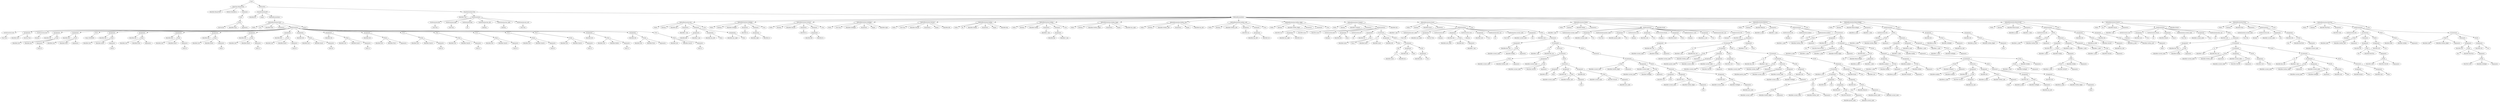 digraph {
n0 [label="Goal:"];
n1 [label="MainClass:BinaryTree"];
n2 [label="Identifier:BinaryTree"];
n1 -> n2
n3 [label="Method Identifier:a"];
n1 -> n3
n4 [label="Statement:"];
n5 [label="Print:"];
n6 [label="FCall:"];
n7 [label="NewVar:BT"];
n6 -> n7
n8 [label="Identifier:Start"];
n6 -> n8
n9 [label="Arguments:"];
n6 -> n9
n5 -> n6
n4 -> n5
n1 -> n4
n0 -> n1
n10 [label="LRClassDec:"];
n11 [label="ClassDeclaration:BT"];
n12 [label="Identifier:BT"];
n11 -> n12
n13 [label="Empty:"];
n11 -> n13
n14 [label="MethodDeclarations:"];
n15 [label="MethodDeclaration:Start"];
n16 [label="Public:"];
n15 -> n16
n17 [label="Int:"];
n15 -> n17
n18 [label="Identifier:Start"];
n15 -> n18
n19 [label="Parameters:"];
n15 -> n19
n20 [label="VarDeclarations:"];
n21 [label="VarDeclaration:root"];
n22 [label="Tree:Tree"];
n21 -> n22
n20 -> n21
n23 [label="Assignment:"];
n24 [label="Identifier:root"];
n23 -> n24
n25 [label="NewVar:Tree"];
n23 -> n25
n20 -> n23
n26 [label="VarDeclaration:ntb"];
n27 [label="Boolean:"];
n26 -> n27
n20 -> n26
n28 [label="Assignment:"];
n29 [label="Identifier:ntb"];
n28 -> n29
n30 [label="FCall:"];
n31 [label="Identifier:root"];
n30 -> n31
n32 [label="Identifier:Init"];
n30 -> n32
n33 [label="Arguments:"];
n34 [label="Num:16"];
n33 -> n34
n30 -> n33
n28 -> n30
n20 -> n28
n35 [label="Assignment:"];
n36 [label="Identifier:ntb"];
n35 -> n36
n37 [label="FCall:"];
n38 [label="Identifier:root"];
n37 -> n38
n39 [label="Identifier:Print"];
n37 -> n39
n40 [label="Arguments:"];
n37 -> n40
n35 -> n37
n20 -> n35
n41 [label="Print:"];
n42 [label="Num:100000000"];
n41 -> n42
n20 -> n41
n43 [label="Assignment:"];
n44 [label="Identifier:ntb"];
n43 -> n44
n45 [label="FCall:"];
n46 [label="Identifier:root"];
n45 -> n46
n47 [label="Identifier:Insert"];
n45 -> n47
n48 [label="Arguments:"];
n49 [label="Num:8"];
n48 -> n49
n45 -> n48
n43 -> n45
n20 -> n43
n50 [label="Assignment:"];
n51 [label="Identifier:ntb"];
n50 -> n51
n52 [label="FCall:"];
n53 [label="Identifier:root"];
n52 -> n53
n54 [label="Identifier:Print"];
n52 -> n54
n55 [label="Arguments:"];
n52 -> n55
n50 -> n52
n20 -> n50
n56 [label="Assignment:"];
n57 [label="Identifier:ntb"];
n56 -> n57
n58 [label="FCall:"];
n59 [label="Identifier:root"];
n58 -> n59
n60 [label="Identifier:Insert"];
n58 -> n60
n61 [label="Arguments:"];
n62 [label="Num:24"];
n61 -> n62
n58 -> n61
n56 -> n58
n20 -> n56
n63 [label="Assignment:"];
n64 [label="Identifier:ntb"];
n63 -> n64
n65 [label="FCall:"];
n66 [label="Identifier:root"];
n65 -> n66
n67 [label="Identifier:Insert"];
n65 -> n67
n68 [label="Arguments:"];
n69 [label="Num:4"];
n68 -> n69
n65 -> n68
n63 -> n65
n20 -> n63
n70 [label="Assignment:"];
n71 [label="Identifier:ntb"];
n70 -> n71
n72 [label="FCall:"];
n73 [label="Identifier:root"];
n72 -> n73
n74 [label="Identifier:Insert"];
n72 -> n74
n75 [label="Arguments:"];
n76 [label="Num:12"];
n75 -> n76
n72 -> n75
n70 -> n72
n20 -> n70
n77 [label="Assignment:"];
n78 [label="Identifier:ntb"];
n77 -> n78
n79 [label="FCall:"];
n80 [label="Identifier:root"];
n79 -> n80
n81 [label="Identifier:Insert"];
n79 -> n81
n82 [label="Arguments:"];
n83 [label="Num:20"];
n82 -> n83
n79 -> n82
n77 -> n79
n20 -> n77
n84 [label="Assignment:"];
n85 [label="Identifier:ntb"];
n84 -> n85
n86 [label="FCall:"];
n87 [label="Identifier:root"];
n86 -> n87
n88 [label="Identifier:Insert"];
n86 -> n88
n89 [label="Arguments:"];
n90 [label="Num:28"];
n89 -> n90
n86 -> n89
n84 -> n86
n20 -> n84
n91 [label="Assignment:"];
n92 [label="Identifier:ntb"];
n91 -> n92
n93 [label="FCall:"];
n94 [label="Identifier:root"];
n93 -> n94
n95 [label="Identifier:Insert"];
n93 -> n95
n96 [label="Arguments:"];
n97 [label="Num:14"];
n96 -> n97
n93 -> n96
n91 -> n93
n20 -> n91
n98 [label="Assignment:"];
n99 [label="Identifier:ntb"];
n98 -> n99
n100 [label="FCall:"];
n101 [label="Identifier:root"];
n100 -> n101
n102 [label="Identifier:Print"];
n100 -> n102
n103 [label="Arguments:"];
n100 -> n103
n98 -> n100
n20 -> n98
n104 [label="Print:"];
n105 [label="FCall:"];
n106 [label="Identifier:root"];
n105 -> n106
n107 [label="Identifier:Search"];
n105 -> n107
n108 [label="Arguments:"];
n109 [label="Num:24"];
n108 -> n109
n105 -> n108
n104 -> n105
n20 -> n104
n110 [label="Print:"];
n111 [label="FCall:"];
n112 [label="Identifier:root"];
n111 -> n112
n113 [label="Identifier:Search"];
n111 -> n113
n114 [label="Arguments:"];
n115 [label="Num:12"];
n114 -> n115
n111 -> n114
n110 -> n111
n20 -> n110
n116 [label="Print:"];
n117 [label="FCall:"];
n118 [label="Identifier:root"];
n117 -> n118
n119 [label="Identifier:Search"];
n117 -> n119
n120 [label="Arguments:"];
n121 [label="Num:16"];
n120 -> n121
n117 -> n120
n116 -> n117
n20 -> n116
n122 [label="Print:"];
n123 [label="FCall:"];
n124 [label="Identifier:root"];
n123 -> n124
n125 [label="Identifier:Search"];
n123 -> n125
n126 [label="Arguments:"];
n127 [label="Num:50"];
n126 -> n127
n123 -> n126
n122 -> n123
n20 -> n122
n128 [label="Print:"];
n129 [label="FCall:"];
n130 [label="Identifier:root"];
n129 -> n130
n131 [label="Identifier:Search"];
n129 -> n131
n132 [label="Arguments:"];
n133 [label="Num:12"];
n132 -> n133
n129 -> n132
n128 -> n129
n20 -> n128
n134 [label="Assignment:"];
n135 [label="Identifier:ntb"];
n134 -> n135
n136 [label="FCall:"];
n137 [label="Identifier:root"];
n136 -> n137
n138 [label="Identifier:Delete"];
n136 -> n138
n139 [label="Arguments:"];
n140 [label="Num:12"];
n139 -> n140
n136 -> n139
n134 -> n136
n20 -> n134
n141 [label="Assignment:"];
n142 [label="Identifier:ntb"];
n141 -> n142
n143 [label="FCall:"];
n144 [label="Identifier:root"];
n143 -> n144
n145 [label="Identifier:Print"];
n143 -> n145
n146 [label="Arguments:"];
n143 -> n146
n141 -> n143
n20 -> n141
n147 [label="Print:"];
n148 [label="FCall:"];
n149 [label="Identifier:root"];
n148 -> n149
n150 [label="Identifier:Search"];
n148 -> n150
n151 [label="Arguments:"];
n152 [label="Num:12"];
n151 -> n152
n148 -> n151
n147 -> n148
n20 -> n147
n15 -> n20
n153 [label="Num:0"];
n15 -> n153
n14 -> n15
n11 -> n14
n10 -> n11
n154 [label="ClassDeclaration:Tree"];
n155 [label="Identifier:Tree"];
n154 -> n155
n156 [label="VarDeclarations:"];
n157 [label="VarDeclaration:left"];
n158 [label="Tree:Tree"];
n157 -> n158
n156 -> n157
n159 [label="VarDeclaration:right"];
n160 [label="Tree:Tree"];
n159 -> n160
n156 -> n159
n161 [label="VarDeclaration:key"];
n162 [label="Int:"];
n161 -> n162
n156 -> n161
n163 [label="VarDeclaration:has_left"];
n164 [label="Boolean:"];
n163 -> n164
n156 -> n163
n165 [label="VarDeclaration:has_right"];
n166 [label="Boolean:"];
n165 -> n166
n156 -> n165
n167 [label="VarDeclaration:my_null"];
n168 [label="Tree:Tree"];
n167 -> n168
n156 -> n167
n154 -> n156
n169 [label="MethodDeclarations:"];
n170 [label="MethodDeclaration:Init"];
n171 [label="Public:"];
n170 -> n171
n172 [label="Boolean:"];
n170 -> n172
n173 [label="Identifier:Init"];
n170 -> n173
n174 [label="Parameters:"];
n175 [label="Identifier:v_key"];
n174 -> n175
n170 -> n174
n176 [label="Statement:"];
n177 [label="Assignment:"];
n178 [label="Identifier:key"];
n177 -> n178
n179 [label="Identifier:v_key"];
n177 -> n179
n176 -> n177
n180 [label="Assignment:"];
n181 [label="Identifier:has_left"];
n180 -> n181
n182 [label="False:"];
n180 -> n182
n176 -> n180
n183 [label="Assignment:"];
n184 [label="Identifier:has_right"];
n183 -> n184
n185 [label="False:"];
n183 -> n185
n176 -> n183
n170 -> n176
n186 [label="True:"];
n170 -> n186
n169 -> n170
n187 [label="MethodDeclaration:SetRight"];
n188 [label="Public:"];
n187 -> n188
n189 [label="Boolean:"];
n187 -> n189
n190 [label="Identifier:SetRight"];
n187 -> n190
n191 [label="Parameters:"];
n192 [label="Identifier:rn"];
n191 -> n192
n187 -> n191
n193 [label="Statement:"];
n194 [label="Assignment:"];
n195 [label="Identifier:right"];
n194 -> n195
n196 [label="Identifier:rn"];
n194 -> n196
n193 -> n194
n187 -> n193
n197 [label="True:"];
n187 -> n197
n169 -> n187
n198 [label="MethodDeclaration:SetLeft"];
n199 [label="Public:"];
n198 -> n199
n200 [label="Boolean:"];
n198 -> n200
n201 [label="Identifier:SetLeft"];
n198 -> n201
n202 [label="Parameters:"];
n203 [label="Identifier:ln"];
n202 -> n203
n198 -> n202
n204 [label="Statement:"];
n205 [label="Assignment:"];
n206 [label="Identifier:left"];
n205 -> n206
n207 [label="Identifier:ln"];
n205 -> n207
n204 -> n205
n198 -> n204
n208 [label="True:"];
n198 -> n208
n169 -> n198
n209 [label="MethodDeclaration:GetRight"];
n210 [label="Public:"];
n209 -> n210
n211 [label="Tree:Tree"];
n209 -> n211
n212 [label="Identifier:GetRight"];
n209 -> n212
n213 [label="Parameters:"];
n209 -> n213
n214 [label="Empty:"];
n209 -> n214
n215 [label="Identifier:right"];
n209 -> n215
n169 -> n209
n216 [label="MethodDeclaration:GetLeft"];
n217 [label="Public:"];
n216 -> n217
n218 [label="Tree:Tree"];
n216 -> n218
n219 [label="Identifier:GetLeft"];
n216 -> n219
n220 [label="Parameters:"];
n216 -> n220
n221 [label="Empty:"];
n216 -> n221
n222 [label="Identifier:left"];
n216 -> n222
n169 -> n216
n223 [label="MethodDeclaration:GetKey"];
n224 [label="Public:"];
n223 -> n224
n225 [label="Int:"];
n223 -> n225
n226 [label="Identifier:GetKey"];
n223 -> n226
n227 [label="Parameters:"];
n223 -> n227
n228 [label="Empty:"];
n223 -> n228
n229 [label="Identifier:key"];
n223 -> n229
n169 -> n223
n230 [label="MethodDeclaration:SetKey"];
n231 [label="Public:"];
n230 -> n231
n232 [label="Boolean:"];
n230 -> n232
n233 [label="Identifier:SetKey"];
n230 -> n233
n234 [label="Parameters:"];
n235 [label="Identifier:v_key"];
n234 -> n235
n230 -> n234
n236 [label="Statement:"];
n237 [label="Assignment:"];
n238 [label="Identifier:key"];
n237 -> n238
n239 [label="Identifier:v_key"];
n237 -> n239
n236 -> n237
n230 -> n236
n240 [label="True:"];
n230 -> n240
n169 -> n230
n241 [label="MethodDeclaration:GetHas_Right"];
n242 [label="Public:"];
n241 -> n242
n243 [label="Boolean:"];
n241 -> n243
n244 [label="Identifier:GetHas_Right"];
n241 -> n244
n245 [label="Parameters:"];
n241 -> n245
n246 [label="Empty:"];
n241 -> n246
n247 [label="Identifier:has_right"];
n241 -> n247
n169 -> n241
n248 [label="MethodDeclaration:GetHas_Left"];
n249 [label="Public:"];
n248 -> n249
n250 [label="Boolean:"];
n248 -> n250
n251 [label="Identifier:GetHas_Left"];
n248 -> n251
n252 [label="Parameters:"];
n248 -> n252
n253 [label="Empty:"];
n248 -> n253
n254 [label="Identifier:has_left"];
n248 -> n254
n169 -> n248
n255 [label="MethodDeclaration:SetHas_Left"];
n256 [label="Public:"];
n255 -> n256
n257 [label="Boolean:"];
n255 -> n257
n258 [label="Identifier:SetHas_Left"];
n255 -> n258
n259 [label="Parameters:"];
n260 [label="Identifier:val"];
n259 -> n260
n255 -> n259
n261 [label="Statement:"];
n262 [label="Assignment:"];
n263 [label="Identifier:has_left"];
n262 -> n263
n264 [label="Identifier:val"];
n262 -> n264
n261 -> n262
n255 -> n261
n265 [label="True:"];
n255 -> n265
n169 -> n255
n266 [label="MethodDeclaration:SetHas_Right"];
n267 [label="Public:"];
n266 -> n267
n268 [label="Boolean:"];
n266 -> n268
n269 [label="Identifier:SetHas_Right"];
n266 -> n269
n270 [label="Parameters:"];
n271 [label="Identifier:val"];
n270 -> n271
n266 -> n270
n272 [label="Statement:"];
n273 [label="Assignment:"];
n274 [label="Identifier:has_right"];
n273 -> n274
n275 [label="Identifier:val"];
n273 -> n275
n272 -> n273
n266 -> n272
n276 [label="True:"];
n266 -> n276
n169 -> n266
n277 [label="MethodDeclaration:Compare"];
n278 [label="Public:"];
n277 -> n278
n279 [label="Boolean:"];
n277 -> n279
n280 [label="Identifier:Compare"];
n277 -> n280
n281 [label="Parameters:"];
n282 [label="Identifier:num1"];
n281 -> n282
n283 [label="Identifer:num2"];
n281 -> n283
n277 -> n281
n284 [label="VarDeclarations:"];
n285 [label="VarDeclaration:ntb"];
n286 [label="Boolean:"];
n285 -> n286
n284 -> n285
n287 [label="Assignment:"];
n288 [label="Identifier:ntb"];
n287 -> n288
n289 [label="False:"];
n287 -> n289
n284 -> n287
n290 [label="VarDeclaration:nti"];
n291 [label="Int:"];
n290 -> n291
n284 -> n290
n292 [label="Assignment:"];
n293 [label="Identifier:nti"];
n292 -> n293
n294 [label="Plus:"];
n295 [label="Identifier:num2"];
n294 -> n295
n296 [label="Num:1"];
n294 -> n296
n292 -> n294
n284 -> n292
n297 [label="If statement:"];
n298 [label="Lt:"];
n299 [label="Identifier:num1"];
n298 -> n299
n300 [label="Identifier:num2"];
n298 -> n300
n297 -> n298
n301 [label="Assignment:"];
n302 [label="Identifier:ntb"];
n301 -> n302
n303 [label="False:"];
n301 -> n303
n297 -> n301
n304 [label="ELSE:"];
n305 [label="If statement:"];
n306 [label="Not:"];
n307 [label="Lt:"];
n308 [label="Identifier:num1"];
n307 -> n308
n309 [label="Identifier:nti"];
n307 -> n309
n306 -> n307
n305 -> n306
n310 [label="Assignment:"];
n311 [label="Identifier:ntb"];
n310 -> n311
n312 [label="False:"];
n310 -> n312
n305 -> n310
n313 [label="ELSE:"];
n314 [label="Assignment:"];
n315 [label="Identifier:ntb"];
n314 -> n315
n316 [label="True:"];
n314 -> n316
n313 -> n314
n305 -> n313
n304 -> n305
n297 -> n304
n284 -> n297
n277 -> n284
n317 [label="Identifier:ntb"];
n277 -> n317
n169 -> n277
n318 [label="MethodDeclaration:Insert"];
n319 [label="Public:"];
n318 -> n319
n320 [label="Boolean:"];
n318 -> n320
n321 [label="Identifier:Insert"];
n318 -> n321
n322 [label="Parameters:"];
n323 [label="Identifier:v_key"];
n322 -> n323
n318 -> n322
n324 [label="VarDeclarations:"];
n325 [label="VarDeclaration:new_node"];
n326 [label="Tree:Tree"];
n325 -> n326
n324 -> n325
n327 [label="Assignment:"];
n328 [label="Identifier:new_node"];
n327 -> n328
n329 [label="NewVar:Tree"];
n327 -> n329
n324 -> n327
n330 [label="VarDeclaration:ntb"];
n331 [label="Boolean:"];
n330 -> n331
n324 -> n330
n332 [label="Assignment:"];
n333 [label="Identifier:ntb"];
n332 -> n333
n334 [label="FCall:"];
n335 [label="Identifier:new_node"];
n334 -> n335
n336 [label="Identifier:Init"];
n334 -> n336
n337 [label="Arguments:"];
n338 [label="Identifier:v_key"];
n337 -> n338
n334 -> n337
n332 -> n334
n324 -> n332
n339 [label="VarDeclaration:cont"];
n340 [label="Boolean:"];
n339 -> n340
n324 -> n339
n341 [label="Assignment:"];
n342 [label="Identifier:cont"];
n341 -> n342
n343 [label="True:"];
n341 -> n343
n324 -> n341
n344 [label="VarDeclaration:key_aux"];
n345 [label="Int:"];
n344 -> n345
n324 -> n344
n346 [label="VarDeclaration:current_node"];
n347 [label="Tree:Tree"];
n346 -> n347
n324 -> n346
n348 [label="Assignment:"];
n349 [label="Identifier:current_node"];
n348 -> n349
n350 [label="this:"];
n348 -> n350
n324 -> n348
n351 [label="While:"];
n352 [label="Identifier:cont"];
n351 -> n352
n353 [label="Statement:"];
n354 [label="Assignment:"];
n355 [label="Identifier:key_aux"];
n354 -> n355
n356 [label="FCall:"];
n357 [label="Identifier:current_node"];
n356 -> n357
n358 [label="Identifier:GetKey"];
n356 -> n358
n359 [label="Arguments:"];
n356 -> n359
n354 -> n356
n353 -> n354
n360 [label="If statement:"];
n361 [label="Lt:"];
n362 [label="Identifier:v_key"];
n361 -> n362
n363 [label="Identifier:key_aux"];
n361 -> n363
n360 -> n361
n364 [label="Statement:"];
n365 [label="If statement:"];
n366 [label="FCall:"];
n367 [label="Identifier:current_node"];
n366 -> n367
n368 [label="Identifier:GetHas_Left"];
n366 -> n368
n369 [label="Arguments:"];
n366 -> n369
n365 -> n366
n370 [label="Assignment:"];
n371 [label="Identifier:current_node"];
n370 -> n371
n372 [label="FCall:"];
n373 [label="Identifier:current_node"];
n372 -> n373
n374 [label="Identifier:GetLeft"];
n372 -> n374
n375 [label="Arguments:"];
n372 -> n375
n370 -> n372
n365 -> n370
n376 [label="ELSE:"];
n377 [label="Statement:"];
n378 [label="Assignment:"];
n379 [label="Identifier:cont"];
n378 -> n379
n380 [label="False:"];
n378 -> n380
n377 -> n378
n381 [label="Assignment:"];
n382 [label="Identifier:ntb"];
n381 -> n382
n383 [label="FCall:"];
n384 [label="Identifier:current_node"];
n383 -> n384
n385 [label="Identifier:SetHas_Left"];
n383 -> n385
n386 [label="Arguments:"];
n387 [label="True:"];
n386 -> n387
n383 -> n386
n381 -> n383
n377 -> n381
n388 [label="Assignment:"];
n389 [label="Identifier:ntb"];
n388 -> n389
n390 [label="FCall:"];
n391 [label="Identifier:current_node"];
n390 -> n391
n392 [label="Identifier:SetLeft"];
n390 -> n392
n393 [label="Arguments:"];
n394 [label="Identifier:new_node"];
n393 -> n394
n390 -> n393
n388 -> n390
n377 -> n388
n376 -> n377
n365 -> n376
n364 -> n365
n360 -> n364
n395 [label="ELSE:"];
n396 [label="Statement:"];
n397 [label="If statement:"];
n398 [label="FCall:"];
n399 [label="Identifier:current_node"];
n398 -> n399
n400 [label="Identifier:GetHas_Right"];
n398 -> n400
n401 [label="Arguments:"];
n398 -> n401
n397 -> n398
n402 [label="Assignment:"];
n403 [label="Identifier:current_node"];
n402 -> n403
n404 [label="FCall:"];
n405 [label="Identifier:current_node"];
n404 -> n405
n406 [label="Identifier:GetRight"];
n404 -> n406
n407 [label="Arguments:"];
n404 -> n407
n402 -> n404
n397 -> n402
n408 [label="ELSE:"];
n409 [label="Statement:"];
n410 [label="Assignment:"];
n411 [label="Identifier:cont"];
n410 -> n411
n412 [label="False:"];
n410 -> n412
n409 -> n410
n413 [label="Assignment:"];
n414 [label="Identifier:ntb"];
n413 -> n414
n415 [label="FCall:"];
n416 [label="Identifier:current_node"];
n415 -> n416
n417 [label="Identifier:SetHas_Right"];
n415 -> n417
n418 [label="Arguments:"];
n419 [label="True:"];
n418 -> n419
n415 -> n418
n413 -> n415
n409 -> n413
n420 [label="Assignment:"];
n421 [label="Identifier:ntb"];
n420 -> n421
n422 [label="FCall:"];
n423 [label="Identifier:current_node"];
n422 -> n423
n424 [label="Identifier:SetRight"];
n422 -> n424
n425 [label="Arguments:"];
n426 [label="Identifier:new_node"];
n425 -> n426
n422 -> n425
n420 -> n422
n409 -> n420
n408 -> n409
n397 -> n408
n396 -> n397
n395 -> n396
n360 -> n395
n353 -> n360
n351 -> n353
n324 -> n351
n318 -> n324
n427 [label="True:"];
n318 -> n427
n169 -> n318
n428 [label="MethodDeclaration:Delete"];
n429 [label="Public:"];
n428 -> n429
n430 [label="Boolean:"];
n428 -> n430
n431 [label="Identifier:Delete"];
n428 -> n431
n432 [label="Parameters:"];
n433 [label="Identifier:v_key"];
n432 -> n433
n428 -> n432
n434 [label="VarDeclarations:"];
n435 [label="VarDeclaration:current_node"];
n436 [label="Tree:Tree"];
n435 -> n436
n434 -> n435
n437 [label="Assignment:"];
n438 [label="Identifier:current_node"];
n437 -> n438
n439 [label="this:"];
n437 -> n439
n434 -> n437
n440 [label="VarDeclaration:parent_node"];
n441 [label="Tree:Tree"];
n440 -> n441
n434 -> n440
n442 [label="Assignment:"];
n443 [label="Identifier:parent_node"];
n442 -> n443
n444 [label="this:"];
n442 -> n444
n434 -> n442
n445 [label="VarDeclaration:cont"];
n446 [label="Boolean:"];
n445 -> n446
n434 -> n445
n447 [label="Assignment:"];
n448 [label="Identifier:cont"];
n447 -> n448
n449 [label="True:"];
n447 -> n449
n434 -> n447
n450 [label="VarDeclaration:found"];
n451 [label="Boolean:"];
n450 -> n451
n434 -> n450
n452 [label="Assignment:"];
n453 [label="Identifier:found"];
n452 -> n453
n454 [label="False:"];
n452 -> n454
n434 -> n452
n455 [label="VarDeclaration:is_root"];
n456 [label="Boolean:"];
n455 -> n456
n434 -> n455
n457 [label="Assignment:"];
n458 [label="Identifier:is_root"];
n457 -> n458
n459 [label="True:"];
n457 -> n459
n434 -> n457
n460 [label="VarDeclaration:key_aux"];
n461 [label="Int:"];
n460 -> n461
n434 -> n460
n462 [label="VarDeclaration:ntb"];
n463 [label="Boolean:"];
n462 -> n463
n434 -> n462
n464 [label="While:"];
n465 [label="Identifier:cont"];
n464 -> n465
n466 [label="Statement:"];
n467 [label="Assignment:"];
n468 [label="Identifier:key_aux"];
n467 -> n468
n469 [label="FCall:"];
n470 [label="Identifier:current_node"];
n469 -> n470
n471 [label="Identifier:GetKey"];
n469 -> n471
n472 [label="Arguments:"];
n469 -> n472
n467 -> n469
n466 -> n467
n473 [label="If statement:"];
n474 [label="Lt:"];
n475 [label="Identifier:v_key"];
n474 -> n475
n476 [label="Identifier:key_aux"];
n474 -> n476
n473 -> n474
n477 [label="If statement:"];
n478 [label="FCall:"];
n479 [label="Identifier:current_node"];
n478 -> n479
n480 [label="Identifier:GetHas_Left"];
n478 -> n480
n481 [label="Arguments:"];
n478 -> n481
n477 -> n478
n482 [label="Statement:"];
n483 [label="Assignment:"];
n484 [label="Identifier:parent_node"];
n483 -> n484
n485 [label="Identifier:current_node"];
n483 -> n485
n482 -> n483
n486 [label="Assignment:"];
n487 [label="Identifier:current_node"];
n486 -> n487
n488 [label="FCall:"];
n489 [label="Identifier:current_node"];
n488 -> n489
n490 [label="Identifier:GetLeft"];
n488 -> n490
n491 [label="Arguments:"];
n488 -> n491
n486 -> n488
n482 -> n486
n477 -> n482
n492 [label="ELSE:"];
n493 [label="Assignment:"];
n494 [label="Identifier:cont"];
n493 -> n494
n495 [label="False:"];
n493 -> n495
n492 -> n493
n477 -> n492
n473 -> n477
n496 [label="ELSE:"];
n497 [label="If statement:"];
n498 [label="Lt:"];
n499 [label="Identifier:key_aux"];
n498 -> n499
n500 [label="Identifier:v_key"];
n498 -> n500
n497 -> n498
n501 [label="If statement:"];
n502 [label="FCall:"];
n503 [label="Identifier:current_node"];
n502 -> n503
n504 [label="Identifier:GetHas_Right"];
n502 -> n504
n505 [label="Arguments:"];
n502 -> n505
n501 -> n502
n506 [label="Statement:"];
n507 [label="Assignment:"];
n508 [label="Identifier:parent_node"];
n507 -> n508
n509 [label="Identifier:current_node"];
n507 -> n509
n506 -> n507
n510 [label="Assignment:"];
n511 [label="Identifier:current_node"];
n510 -> n511
n512 [label="FCall:"];
n513 [label="Identifier:current_node"];
n512 -> n513
n514 [label="Identifier:GetRight"];
n512 -> n514
n515 [label="Arguments:"];
n512 -> n515
n510 -> n512
n506 -> n510
n501 -> n506
n516 [label="ELSE:"];
n517 [label="Assignment:"];
n518 [label="Identifier:cont"];
n517 -> n518
n519 [label="False:"];
n517 -> n519
n516 -> n517
n501 -> n516
n497 -> n501
n520 [label="ELSE:"];
n521 [label="Statement:"];
n522 [label="If statement:"];
n523 [label="Identifier:is_root"];
n522 -> n523
n524 [label="If statement:"];
n525 [label="And:"];
n526 [label="Not:"];
n527 [label="FCall:"];
n528 [label="Identifier:current_node"];
n527 -> n528
n529 [label="Identifier:GetHas_Right"];
n527 -> n529
n530 [label="Arguments:"];
n527 -> n530
n526 -> n527
n525 -> n526
n531 [label="Not:"];
n532 [label="FCall:"];
n533 [label="Identifier:current_node"];
n532 -> n533
n534 [label="Identifier:GetHas_Left"];
n532 -> n534
n535 [label="Arguments:"];
n532 -> n535
n531 -> n532
n525 -> n531
n524 -> n525
n536 [label="Assignment:"];
n537 [label="Identifier:ntb"];
n536 -> n537
n538 [label="True:"];
n536 -> n538
n524 -> n536
n539 [label="ELSE:"];
n540 [label="Assignment:"];
n541 [label="Identifier:ntb"];
n540 -> n541
n542 [label="FCall:"];
n543 [label="this:"];
n542 -> n543
n544 [label="Identifier:Remove"];
n542 -> n544
n545 [label="Arguments:"];
n546 [label="Identifier:parent_node"];
n545 -> n546
n547 [label="Identifier:current_node"];
n545 -> n547
n542 -> n545
n540 -> n542
n539 -> n540
n524 -> n539
n522 -> n524
n548 [label="ELSE:"];
n549 [label="Assignment:"];
n550 [label="Identifier:ntb"];
n549 -> n550
n551 [label="FCall:"];
n552 [label="this:"];
n551 -> n552
n553 [label="Identifier:Remove"];
n551 -> n553
n554 [label="Arguments:"];
n555 [label="Identifier:parent_node"];
n554 -> n555
n556 [label="Identifier:current_node"];
n554 -> n556
n551 -> n554
n549 -> n551
n548 -> n549
n522 -> n548
n521 -> n522
n557 [label="Assignment:"];
n558 [label="Identifier:found"];
n557 -> n558
n559 [label="True:"];
n557 -> n559
n521 -> n557
n560 [label="Assignment:"];
n561 [label="Identifier:cont"];
n560 -> n561
n562 [label="False:"];
n560 -> n562
n521 -> n560
n520 -> n521
n497 -> n520
n496 -> n497
n473 -> n496
n466 -> n473
n563 [label="Assignment:"];
n564 [label="Identifier:is_root"];
n563 -> n564
n565 [label="False:"];
n563 -> n565
n466 -> n563
n464 -> n466
n434 -> n464
n428 -> n434
n566 [label="Identifier:found"];
n428 -> n566
n169 -> n428
n567 [label="MethodDeclaration:Remove"];
n568 [label="Public:"];
n567 -> n568
n569 [label="Boolean:"];
n567 -> n569
n570 [label="Identifier:Remove"];
n567 -> n570
n571 [label="Parameters:"];
n572 [label="Identifier:p_node"];
n571 -> n572
n573 [label="Identifer:c_node"];
n571 -> n573
n567 -> n571
n574 [label="VarDeclarations:"];
n575 [label="VarDeclaration:ntb"];
n576 [label="Boolean:"];
n575 -> n576
n574 -> n575
n577 [label="VarDeclaration:auxkey1"];
n578 [label="Int:"];
n577 -> n578
n574 -> n577
n579 [label="VarDeclaration:auxkey2"];
n580 [label="Int:"];
n579 -> n580
n574 -> n579
n581 [label="If statement:"];
n582 [label="FCall:"];
n583 [label="Identifier:c_node"];
n582 -> n583
n584 [label="Identifier:GetHas_Left"];
n582 -> n584
n585 [label="Arguments:"];
n582 -> n585
n581 -> n582
n586 [label="Assignment:"];
n587 [label="Identifier:ntb"];
n586 -> n587
n588 [label="FCall:"];
n589 [label="this:"];
n588 -> n589
n590 [label="Identifier:RemoveLeft"];
n588 -> n590
n591 [label="Arguments:"];
n592 [label="Identifier:p_node"];
n591 -> n592
n593 [label="Identifier:c_node"];
n591 -> n593
n588 -> n591
n586 -> n588
n581 -> n586
n594 [label="ELSE:"];
n595 [label="If statement:"];
n596 [label="FCall:"];
n597 [label="Identifier:c_node"];
n596 -> n597
n598 [label="Identifier:GetHas_Right"];
n596 -> n598
n599 [label="Arguments:"];
n596 -> n599
n595 -> n596
n600 [label="Assignment:"];
n601 [label="Identifier:ntb"];
n600 -> n601
n602 [label="FCall:"];
n603 [label="this:"];
n602 -> n603
n604 [label="Identifier:RemoveRight"];
n602 -> n604
n605 [label="Arguments:"];
n606 [label="Identifier:p_node"];
n605 -> n606
n607 [label="Identifier:c_node"];
n605 -> n607
n602 -> n605
n600 -> n602
n595 -> n600
n608 [label="ELSE:"];
n609 [label="Statement:"];
n610 [label="Assignment:"];
n611 [label="Identifier:auxkey1"];
n610 -> n611
n612 [label="FCall:"];
n613 [label="Identifier:c_node"];
n612 -> n613
n614 [label="Identifier:GetKey"];
n612 -> n614
n615 [label="Arguments:"];
n612 -> n615
n610 -> n612
n609 -> n610
n616 [label="Assignment:"];
n617 [label="Identifier:auxkey2"];
n616 -> n617
n618 [label="FCall:"];
n619 [label="FCall:"];
n620 [label="Identifier:p_node"];
n619 -> n620
n621 [label="Identifier:GetLeft"];
n619 -> n621
n622 [label="Arguments:"];
n619 -> n622
n618 -> n619
n623 [label="Identifier:GetKey"];
n618 -> n623
n624 [label="Arguments:"];
n618 -> n624
n616 -> n618
n609 -> n616
n625 [label="If statement:"];
n626 [label="FCall:"];
n627 [label="this:"];
n626 -> n627
n628 [label="Identifier:Compare"];
n626 -> n628
n629 [label="Arguments:"];
n630 [label="Identifier:auxkey1"];
n629 -> n630
n631 [label="Identifier:auxkey2"];
n629 -> n631
n626 -> n629
n625 -> n626
n632 [label="Statement:"];
n633 [label="Assignment:"];
n634 [label="Identifier:ntb"];
n633 -> n634
n635 [label="FCall:"];
n636 [label="Identifier:p_node"];
n635 -> n636
n637 [label="Identifier:SetLeft"];
n635 -> n637
n638 [label="Arguments:"];
n639 [label="Identifier:my_null"];
n638 -> n639
n635 -> n638
n633 -> n635
n632 -> n633
n640 [label="Assignment:"];
n641 [label="Identifier:ntb"];
n640 -> n641
n642 [label="FCall:"];
n643 [label="Identifier:p_node"];
n642 -> n643
n644 [label="Identifier:SetHas_Left"];
n642 -> n644
n645 [label="Arguments:"];
n646 [label="False:"];
n645 -> n646
n642 -> n645
n640 -> n642
n632 -> n640
n625 -> n632
n647 [label="ELSE:"];
n648 [label="Statement:"];
n649 [label="Assignment:"];
n650 [label="Identifier:ntb"];
n649 -> n650
n651 [label="FCall:"];
n652 [label="Identifier:p_node"];
n651 -> n652
n653 [label="Identifier:SetRight"];
n651 -> n653
n654 [label="Arguments:"];
n655 [label="Identifier:my_null"];
n654 -> n655
n651 -> n654
n649 -> n651
n648 -> n649
n656 [label="Assignment:"];
n657 [label="Identifier:ntb"];
n656 -> n657
n658 [label="FCall:"];
n659 [label="Identifier:p_node"];
n658 -> n659
n660 [label="Identifier:SetHas_Right"];
n658 -> n660
n661 [label="Arguments:"];
n662 [label="False:"];
n661 -> n662
n658 -> n661
n656 -> n658
n648 -> n656
n647 -> n648
n625 -> n647
n609 -> n625
n608 -> n609
n595 -> n608
n594 -> n595
n581 -> n594
n574 -> n581
n567 -> n574
n663 [label="True:"];
n567 -> n663
n169 -> n567
n664 [label="MethodDeclaration:RemoveRight"];
n665 [label="Public:"];
n664 -> n665
n666 [label="Boolean:"];
n664 -> n666
n667 [label="Identifier:RemoveRight"];
n664 -> n667
n668 [label="Parameters:"];
n669 [label="Identifier:p_node"];
n668 -> n669
n670 [label="Identifer:c_node"];
n668 -> n670
n664 -> n668
n671 [label="VarDeclarations:"];
n672 [label="VarDeclaration:ntb"];
n673 [label="Boolean:"];
n672 -> n673
n671 -> n672
n674 [label="While:"];
n675 [label="FCall:"];
n676 [label="Identifier:c_node"];
n675 -> n676
n677 [label="Identifier:GetHas_Right"];
n675 -> n677
n678 [label="Arguments:"];
n675 -> n678
n674 -> n675
n679 [label="Statement:"];
n680 [label="Assignment:"];
n681 [label="Identifier:ntb"];
n680 -> n681
n682 [label="FCall:"];
n683 [label="Identifier:c_node"];
n682 -> n683
n684 [label="Identifier:SetKey"];
n682 -> n684
n685 [label="Arguments:"];
n686 [label="FCall:"];
n687 [label="FCall:"];
n688 [label="Identifier:c_node"];
n687 -> n688
n689 [label="Identifier:GetRight"];
n687 -> n689
n690 [label="Arguments:"];
n687 -> n690
n686 -> n687
n691 [label="Identifier:GetKey"];
n686 -> n691
n692 [label="Arguments:"];
n686 -> n692
n685 -> n686
n682 -> n685
n680 -> n682
n679 -> n680
n693 [label="Assignment:"];
n694 [label="Identifier:p_node"];
n693 -> n694
n695 [label="Identifier:c_node"];
n693 -> n695
n679 -> n693
n696 [label="Assignment:"];
n697 [label="Identifier:c_node"];
n696 -> n697
n698 [label="FCall:"];
n699 [label="Identifier:c_node"];
n698 -> n699
n700 [label="Identifier:GetRight"];
n698 -> n700
n701 [label="Arguments:"];
n698 -> n701
n696 -> n698
n679 -> n696
n674 -> n679
n671 -> n674
n702 [label="Assignment:"];
n703 [label="Identifier:ntb"];
n702 -> n703
n704 [label="FCall:"];
n705 [label="Identifier:p_node"];
n704 -> n705
n706 [label="Identifier:SetRight"];
n704 -> n706
n707 [label="Arguments:"];
n708 [label="Identifier:my_null"];
n707 -> n708
n704 -> n707
n702 -> n704
n671 -> n702
n709 [label="Assignment:"];
n710 [label="Identifier:ntb"];
n709 -> n710
n711 [label="FCall:"];
n712 [label="Identifier:p_node"];
n711 -> n712
n713 [label="Identifier:SetHas_Right"];
n711 -> n713
n714 [label="Arguments:"];
n715 [label="False:"];
n714 -> n715
n711 -> n714
n709 -> n711
n671 -> n709
n664 -> n671
n716 [label="True:"];
n664 -> n716
n169 -> n664
n717 [label="MethodDeclaration:RemoveLeft"];
n718 [label="Public:"];
n717 -> n718
n719 [label="Boolean:"];
n717 -> n719
n720 [label="Identifier:RemoveLeft"];
n717 -> n720
n721 [label="Parameters:"];
n722 [label="Identifier:p_node"];
n721 -> n722
n723 [label="Identifer:c_node"];
n721 -> n723
n717 -> n721
n724 [label="VarDeclarations:"];
n725 [label="VarDeclaration:ntb"];
n726 [label="Boolean:"];
n725 -> n726
n724 -> n725
n727 [label="While:"];
n728 [label="FCall:"];
n729 [label="Identifier:c_node"];
n728 -> n729
n730 [label="Identifier:GetHas_Left"];
n728 -> n730
n731 [label="Arguments:"];
n728 -> n731
n727 -> n728
n732 [label="Statement:"];
n733 [label="Assignment:"];
n734 [label="Identifier:ntb"];
n733 -> n734
n735 [label="FCall:"];
n736 [label="Identifier:c_node"];
n735 -> n736
n737 [label="Identifier:SetKey"];
n735 -> n737
n738 [label="Arguments:"];
n739 [label="FCall:"];
n740 [label="FCall:"];
n741 [label="Identifier:c_node"];
n740 -> n741
n742 [label="Identifier:GetLeft"];
n740 -> n742
n743 [label="Arguments:"];
n740 -> n743
n739 -> n740
n744 [label="Identifier:GetKey"];
n739 -> n744
n745 [label="Arguments:"];
n739 -> n745
n738 -> n739
n735 -> n738
n733 -> n735
n732 -> n733
n746 [label="Assignment:"];
n747 [label="Identifier:p_node"];
n746 -> n747
n748 [label="Identifier:c_node"];
n746 -> n748
n732 -> n746
n749 [label="Assignment:"];
n750 [label="Identifier:c_node"];
n749 -> n750
n751 [label="FCall:"];
n752 [label="Identifier:c_node"];
n751 -> n752
n753 [label="Identifier:GetLeft"];
n751 -> n753
n754 [label="Arguments:"];
n751 -> n754
n749 -> n751
n732 -> n749
n727 -> n732
n724 -> n727
n755 [label="Assignment:"];
n756 [label="Identifier:ntb"];
n755 -> n756
n757 [label="FCall:"];
n758 [label="Identifier:p_node"];
n757 -> n758
n759 [label="Identifier:SetLeft"];
n757 -> n759
n760 [label="Arguments:"];
n761 [label="Identifier:my_null"];
n760 -> n761
n757 -> n760
n755 -> n757
n724 -> n755
n762 [label="Assignment:"];
n763 [label="Identifier:ntb"];
n762 -> n763
n764 [label="FCall:"];
n765 [label="Identifier:p_node"];
n764 -> n765
n766 [label="Identifier:SetHas_Left"];
n764 -> n766
n767 [label="Arguments:"];
n768 [label="False:"];
n767 -> n768
n764 -> n767
n762 -> n764
n724 -> n762
n717 -> n724
n769 [label="True:"];
n717 -> n769
n169 -> n717
n770 [label="MethodDeclaration:Search"];
n771 [label="Public:"];
n770 -> n771
n772 [label="Int:"];
n770 -> n772
n773 [label="Identifier:Search"];
n770 -> n773
n774 [label="Parameters:"];
n775 [label="Identifier:v_key"];
n774 -> n775
n770 -> n774
n776 [label="VarDeclarations:"];
n777 [label="VarDeclaration:cont"];
n778 [label="Boolean:"];
n777 -> n778
n776 -> n777
n779 [label="Assignment:"];
n780 [label="Identifier:cont"];
n779 -> n780
n781 [label="True:"];
n779 -> n781
n776 -> n779
n782 [label="VarDeclaration:ifound"];
n783 [label="Int:"];
n782 -> n783
n776 -> n782
n784 [label="Assignment:"];
n785 [label="Identifier:ifound"];
n784 -> n785
n786 [label="Num:0"];
n784 -> n786
n776 -> n784
n787 [label="VarDeclaration:current_node"];
n788 [label="Tree:Tree"];
n787 -> n788
n776 -> n787
n789 [label="Assignment:"];
n790 [label="Identifier:current_node"];
n789 -> n790
n791 [label="this:"];
n789 -> n791
n776 -> n789
n792 [label="VarDeclaration:key_aux"];
n793 [label="Int:"];
n792 -> n793
n776 -> n792
n794 [label="While:"];
n795 [label="Identifier:cont"];
n794 -> n795
n796 [label="Statement:"];
n797 [label="Assignment:"];
n798 [label="Identifier:key_aux"];
n797 -> n798
n799 [label="FCall:"];
n800 [label="Identifier:current_node"];
n799 -> n800
n801 [label="Identifier:GetKey"];
n799 -> n801
n802 [label="Arguments:"];
n799 -> n802
n797 -> n799
n796 -> n797
n803 [label="If statement:"];
n804 [label="Lt:"];
n805 [label="Identifier:v_key"];
n804 -> n805
n806 [label="Identifier:key_aux"];
n804 -> n806
n803 -> n804
n807 [label="If statement:"];
n808 [label="FCall:"];
n809 [label="Identifier:current_node"];
n808 -> n809
n810 [label="Identifier:GetHas_Left"];
n808 -> n810
n811 [label="Arguments:"];
n808 -> n811
n807 -> n808
n812 [label="Assignment:"];
n813 [label="Identifier:current_node"];
n812 -> n813
n814 [label="FCall:"];
n815 [label="Identifier:current_node"];
n814 -> n815
n816 [label="Identifier:GetLeft"];
n814 -> n816
n817 [label="Arguments:"];
n814 -> n817
n812 -> n814
n807 -> n812
n818 [label="ELSE:"];
n819 [label="Assignment:"];
n820 [label="Identifier:cont"];
n819 -> n820
n821 [label="False:"];
n819 -> n821
n818 -> n819
n807 -> n818
n803 -> n807
n822 [label="ELSE:"];
n823 [label="If statement:"];
n824 [label="Lt:"];
n825 [label="Identifier:key_aux"];
n824 -> n825
n826 [label="Identifier:v_key"];
n824 -> n826
n823 -> n824
n827 [label="If statement:"];
n828 [label="FCall:"];
n829 [label="Identifier:current_node"];
n828 -> n829
n830 [label="Identifier:GetHas_Right"];
n828 -> n830
n831 [label="Arguments:"];
n828 -> n831
n827 -> n828
n832 [label="Assignment:"];
n833 [label="Identifier:current_node"];
n832 -> n833
n834 [label="FCall:"];
n835 [label="Identifier:current_node"];
n834 -> n835
n836 [label="Identifier:GetRight"];
n834 -> n836
n837 [label="Arguments:"];
n834 -> n837
n832 -> n834
n827 -> n832
n838 [label="ELSE:"];
n839 [label="Assignment:"];
n840 [label="Identifier:cont"];
n839 -> n840
n841 [label="False:"];
n839 -> n841
n838 -> n839
n827 -> n838
n823 -> n827
n842 [label="ELSE:"];
n843 [label="Statement:"];
n844 [label="Assignment:"];
n845 [label="Identifier:ifound"];
n844 -> n845
n846 [label="Num:1"];
n844 -> n846
n843 -> n844
n847 [label="Assignment:"];
n848 [label="Identifier:cont"];
n847 -> n848
n849 [label="False:"];
n847 -> n849
n843 -> n847
n842 -> n843
n823 -> n842
n822 -> n823
n803 -> n822
n796 -> n803
n794 -> n796
n776 -> n794
n770 -> n776
n850 [label="Identifier:ifound"];
n770 -> n850
n169 -> n770
n851 [label="MethodDeclaration:Print"];
n852 [label="Public:"];
n851 -> n852
n853 [label="Boolean:"];
n851 -> n853
n854 [label="Identifier:Print"];
n851 -> n854
n855 [label="Parameters:"];
n851 -> n855
n856 [label="VarDeclarations:"];
n857 [label="VarDeclaration:current_node"];
n858 [label="Tree:Tree"];
n857 -> n858
n856 -> n857
n859 [label="VarDeclaration:ntb"];
n860 [label="Boolean:"];
n859 -> n860
n856 -> n859
n861 [label="Assignment:"];
n862 [label="Identifier:current_node"];
n861 -> n862
n863 [label="this:"];
n861 -> n863
n856 -> n861
n864 [label="Assignment:"];
n865 [label="Identifier:ntb"];
n864 -> n865
n866 [label="FCall:"];
n867 [label="this:"];
n866 -> n867
n868 [label="Identifier:RecPrint"];
n866 -> n868
n869 [label="Arguments:"];
n870 [label="Identifier:current_node"];
n869 -> n870
n866 -> n869
n864 -> n866
n856 -> n864
n851 -> n856
n871 [label="True:"];
n851 -> n871
n169 -> n851
n872 [label="MethodDeclaration:RecPrint"];
n873 [label="Public:"];
n872 -> n873
n874 [label="Boolean:"];
n872 -> n874
n875 [label="Identifier:RecPrint"];
n872 -> n875
n876 [label="Parameters:"];
n877 [label="Identifier:node"];
n876 -> n877
n872 -> n876
n878 [label="VarDeclarations:"];
n879 [label="VarDeclaration:ntb"];
n880 [label="Boolean:"];
n879 -> n880
n878 -> n879
n881 [label="If statement:"];
n882 [label="FCall:"];
n883 [label="Identifier:node"];
n882 -> n883
n884 [label="Identifier:GetHas_Left"];
n882 -> n884
n885 [label="Arguments:"];
n882 -> n885
n881 -> n882
n886 [label="Statement:"];
n887 [label="Assignment:"];
n888 [label="Identifier:ntb"];
n887 -> n888
n889 [label="FCall:"];
n890 [label="this:"];
n889 -> n890
n891 [label="Identifier:RecPrint"];
n889 -> n891
n892 [label="Arguments:"];
n893 [label="FCall:"];
n894 [label="Identifier:node"];
n893 -> n894
n895 [label="Identifier:GetLeft"];
n893 -> n895
n896 [label="Arguments:"];
n893 -> n896
n892 -> n893
n889 -> n892
n887 -> n889
n886 -> n887
n881 -> n886
n897 [label="ELSE:"];
n898 [label="Assignment:"];
n899 [label="Identifier:ntb"];
n898 -> n899
n900 [label="True:"];
n898 -> n900
n897 -> n898
n881 -> n897
n878 -> n881
n901 [label="Print:"];
n902 [label="FCall:"];
n903 [label="Identifier:node"];
n902 -> n903
n904 [label="Identifier:GetKey"];
n902 -> n904
n905 [label="Arguments:"];
n902 -> n905
n901 -> n902
n878 -> n901
n906 [label="If statement:"];
n907 [label="FCall:"];
n908 [label="Identifier:node"];
n907 -> n908
n909 [label="Identifier:GetHas_Right"];
n907 -> n909
n910 [label="Arguments:"];
n907 -> n910
n906 -> n907
n911 [label="Statement:"];
n912 [label="Assignment:"];
n913 [label="Identifier:ntb"];
n912 -> n913
n914 [label="FCall:"];
n915 [label="this:"];
n914 -> n915
n916 [label="Identifier:RecPrint"];
n914 -> n916
n917 [label="Arguments:"];
n918 [label="FCall:"];
n919 [label="Identifier:node"];
n918 -> n919
n920 [label="Identifier:GetRight"];
n918 -> n920
n921 [label="Arguments:"];
n918 -> n921
n917 -> n918
n914 -> n917
n912 -> n914
n911 -> n912
n906 -> n911
n922 [label="ELSE:"];
n923 [label="Assignment:"];
n924 [label="Identifier:ntb"];
n923 -> n924
n925 [label="True:"];
n923 -> n925
n922 -> n923
n906 -> n922
n878 -> n906
n872 -> n878
n926 [label="True:"];
n872 -> n926
n169 -> n872
n154 -> n169
n10 -> n154
n0 -> n10
}
